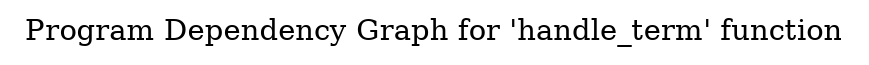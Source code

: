 digraph "Program Dependency Graph for 'handle_term' function" {
	label="Program Dependency Graph for 'handle_term' function";

}
